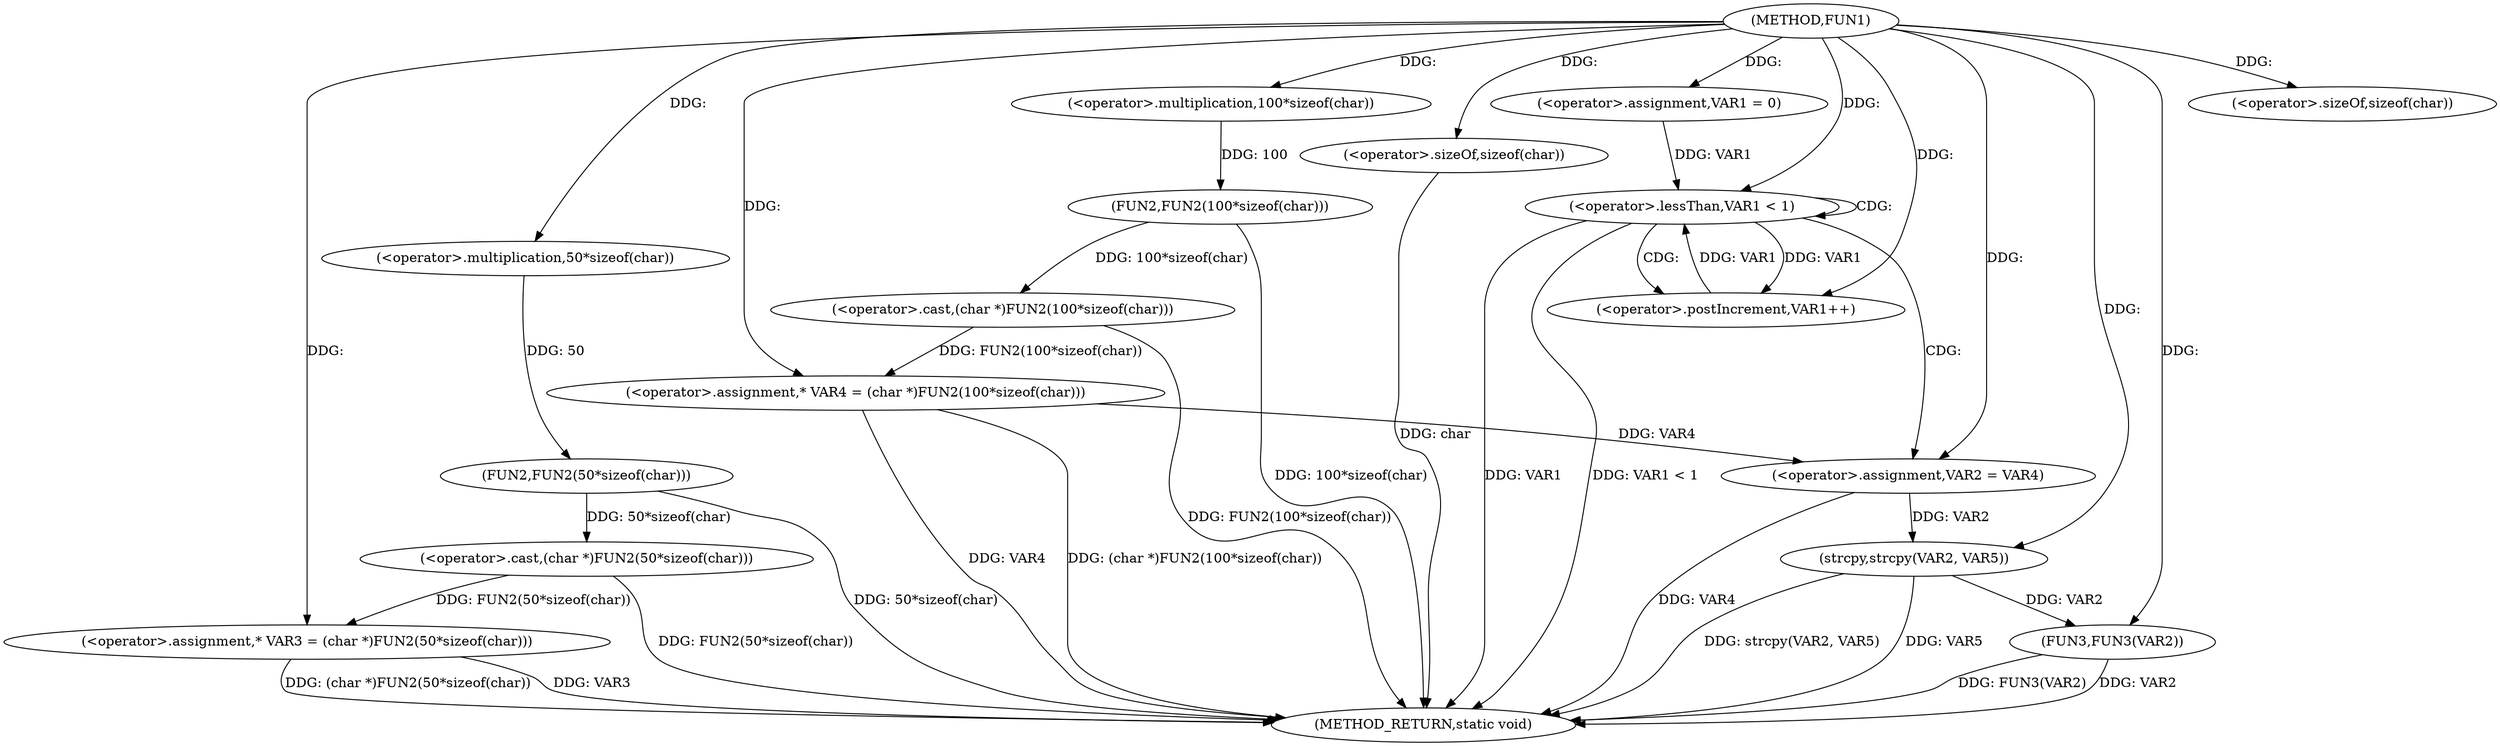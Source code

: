 digraph FUN1 {  
"1000100" [label = "(METHOD,FUN1)" ]
"1000144" [label = "(METHOD_RETURN,static void)" ]
"1000105" [label = "(<operator>.assignment,* VAR3 = (char *)FUN2(50*sizeof(char)))" ]
"1000107" [label = "(<operator>.cast,(char *)FUN2(50*sizeof(char)))" ]
"1000109" [label = "(FUN2,FUN2(50*sizeof(char)))" ]
"1000110" [label = "(<operator>.multiplication,50*sizeof(char))" ]
"1000112" [label = "(<operator>.sizeOf,sizeof(char))" ]
"1000115" [label = "(<operator>.assignment,* VAR4 = (char *)FUN2(100*sizeof(char)))" ]
"1000117" [label = "(<operator>.cast,(char *)FUN2(100*sizeof(char)))" ]
"1000119" [label = "(FUN2,FUN2(100*sizeof(char)))" ]
"1000120" [label = "(<operator>.multiplication,100*sizeof(char))" ]
"1000122" [label = "(<operator>.sizeOf,sizeof(char))" ]
"1000125" [label = "(<operator>.assignment,VAR1 = 0)" ]
"1000128" [label = "(<operator>.lessThan,VAR1 < 1)" ]
"1000131" [label = "(<operator>.postIncrement,VAR1++)" ]
"1000134" [label = "(<operator>.assignment,VAR2 = VAR4)" ]
"1000139" [label = "(strcpy,strcpy(VAR2, VAR5))" ]
"1000142" [label = "(FUN3,FUN3(VAR2))" ]
  "1000115" -> "1000144"  [ label = "DDG: (char *)FUN2(100*sizeof(char))"] 
  "1000142" -> "1000144"  [ label = "DDG: FUN3(VAR2)"] 
  "1000105" -> "1000144"  [ label = "DDG: (char *)FUN2(50*sizeof(char))"] 
  "1000128" -> "1000144"  [ label = "DDG: VAR1 < 1"] 
  "1000117" -> "1000144"  [ label = "DDG: FUN2(100*sizeof(char))"] 
  "1000115" -> "1000144"  [ label = "DDG: VAR4"] 
  "1000122" -> "1000144"  [ label = "DDG: char"] 
  "1000139" -> "1000144"  [ label = "DDG: VAR5"] 
  "1000139" -> "1000144"  [ label = "DDG: strcpy(VAR2, VAR5)"] 
  "1000128" -> "1000144"  [ label = "DDG: VAR1"] 
  "1000109" -> "1000144"  [ label = "DDG: 50*sizeof(char)"] 
  "1000119" -> "1000144"  [ label = "DDG: 100*sizeof(char)"] 
  "1000142" -> "1000144"  [ label = "DDG: VAR2"] 
  "1000134" -> "1000144"  [ label = "DDG: VAR4"] 
  "1000105" -> "1000144"  [ label = "DDG: VAR3"] 
  "1000107" -> "1000144"  [ label = "DDG: FUN2(50*sizeof(char))"] 
  "1000107" -> "1000105"  [ label = "DDG: FUN2(50*sizeof(char))"] 
  "1000100" -> "1000105"  [ label = "DDG: "] 
  "1000109" -> "1000107"  [ label = "DDG: 50*sizeof(char)"] 
  "1000110" -> "1000109"  [ label = "DDG: 50"] 
  "1000100" -> "1000110"  [ label = "DDG: "] 
  "1000100" -> "1000112"  [ label = "DDG: "] 
  "1000117" -> "1000115"  [ label = "DDG: FUN2(100*sizeof(char))"] 
  "1000100" -> "1000115"  [ label = "DDG: "] 
  "1000119" -> "1000117"  [ label = "DDG: 100*sizeof(char)"] 
  "1000120" -> "1000119"  [ label = "DDG: 100"] 
  "1000100" -> "1000120"  [ label = "DDG: "] 
  "1000100" -> "1000122"  [ label = "DDG: "] 
  "1000100" -> "1000125"  [ label = "DDG: "] 
  "1000125" -> "1000128"  [ label = "DDG: VAR1"] 
  "1000131" -> "1000128"  [ label = "DDG: VAR1"] 
  "1000100" -> "1000128"  [ label = "DDG: "] 
  "1000128" -> "1000131"  [ label = "DDG: VAR1"] 
  "1000100" -> "1000131"  [ label = "DDG: "] 
  "1000115" -> "1000134"  [ label = "DDG: VAR4"] 
  "1000100" -> "1000134"  [ label = "DDG: "] 
  "1000134" -> "1000139"  [ label = "DDG: VAR2"] 
  "1000100" -> "1000139"  [ label = "DDG: "] 
  "1000139" -> "1000142"  [ label = "DDG: VAR2"] 
  "1000100" -> "1000142"  [ label = "DDG: "] 
  "1000128" -> "1000128"  [ label = "CDG: "] 
  "1000128" -> "1000131"  [ label = "CDG: "] 
  "1000128" -> "1000134"  [ label = "CDG: "] 
}
